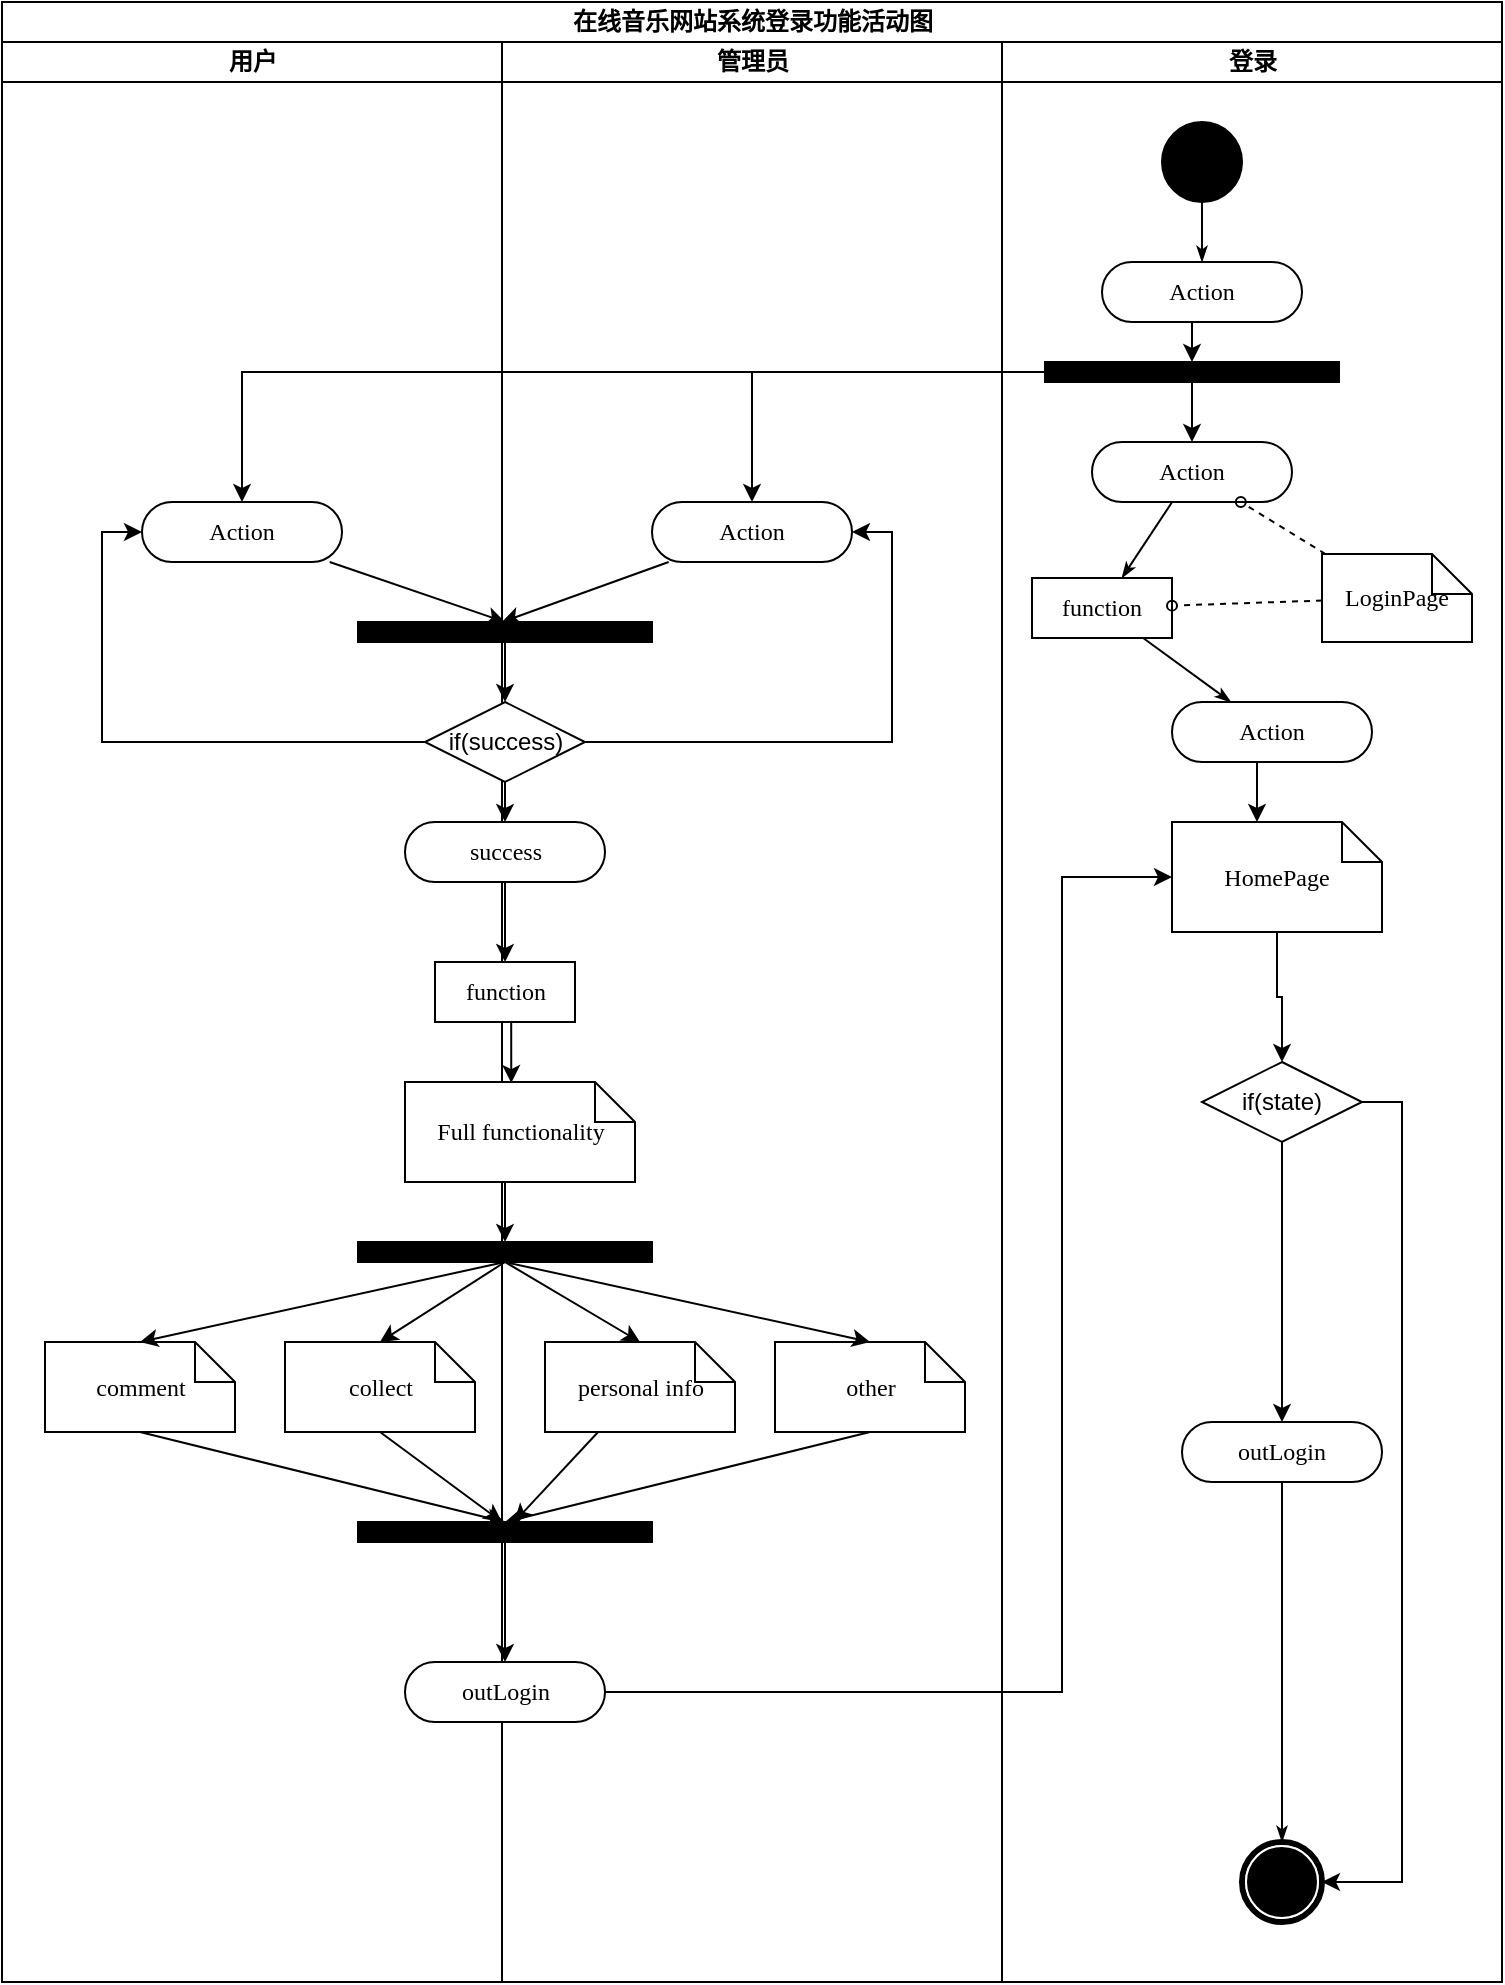 <mxfile version="21.1.5" type="github" pages="2">
  <diagram name="登录功能活动图" id="0783ab3e-0a74-02c8-0abd-f7b4e66b4bec">
    <mxGraphModel dx="1313" dy="726" grid="1" gridSize="10" guides="1" tooltips="1" connect="1" arrows="1" fold="1" page="1" pageScale="1" pageWidth="850" pageHeight="1100" background="none" math="0" shadow="0">
      <root>
        <mxCell id="0" />
        <mxCell id="1" parent="0" />
        <mxCell id="1c1d494c118603dd-1" value="在线音乐网站系统登录功能活动图" style="swimlane;html=1;childLayout=stackLayout;startSize=20;rounded=0;shadow=0;comic=0;labelBackgroundColor=none;strokeWidth=1;fontFamily=Verdana;fontSize=12;align=center;" parent="1" vertex="1">
          <mxGeometry x="40" y="20" width="750" height="990" as="geometry">
            <mxRectangle x="40" y="20" width="220" height="30" as="alternateBounds" />
          </mxGeometry>
        </mxCell>
        <mxCell id="1c1d494c118603dd-2" value="用户" style="swimlane;html=1;startSize=20;" parent="1c1d494c118603dd-1" vertex="1">
          <mxGeometry y="20" width="250" height="970" as="geometry" />
        </mxCell>
        <mxCell id="1c1d494c118603dd-6" value="Action" style="rounded=1;whiteSpace=wrap;html=1;shadow=0;comic=0;labelBackgroundColor=none;strokeWidth=1;fontFamily=Verdana;fontSize=12;align=center;arcSize=50;" parent="1c1d494c118603dd-2" vertex="1">
          <mxGeometry x="70" y="230" width="100" height="30" as="geometry" />
        </mxCell>
        <mxCell id="MSK4sh7vPUqRXLUH3ntp-32" value="comment" style="shape=note;whiteSpace=wrap;html=1;rounded=0;shadow=0;comic=0;labelBackgroundColor=none;strokeWidth=1;fontFamily=Verdana;fontSize=12;align=center;size=20;" vertex="1" parent="1c1d494c118603dd-2">
          <mxGeometry x="21.5" y="650" width="95" height="45" as="geometry" />
        </mxCell>
        <mxCell id="MSK4sh7vPUqRXLUH3ntp-45" style="rounded=0;orthogonalLoop=1;jettySize=auto;html=1;exitX=0.5;exitY=1;exitDx=0;exitDy=0;exitPerimeter=0;" edge="1" parent="1c1d494c118603dd-2" source="MSK4sh7vPUqRXLUH3ntp-33">
          <mxGeometry relative="1" as="geometry">
            <mxPoint x="250" y="740.0" as="targetPoint" />
          </mxGeometry>
        </mxCell>
        <mxCell id="MSK4sh7vPUqRXLUH3ntp-33" value="collect" style="shape=note;whiteSpace=wrap;html=1;rounded=0;shadow=0;comic=0;labelBackgroundColor=none;strokeWidth=1;fontFamily=Verdana;fontSize=12;align=center;size=20;" vertex="1" parent="1c1d494c118603dd-2">
          <mxGeometry x="141.5" y="650" width="95" height="45" as="geometry" />
        </mxCell>
        <mxCell id="1c1d494c118603dd-3" value="管理员" style="swimlane;html=1;startSize=20;" parent="1c1d494c118603dd-1" vertex="1">
          <mxGeometry x="250" y="20" width="250" height="970" as="geometry" />
        </mxCell>
        <mxCell id="MSK4sh7vPUqRXLUH3ntp-14" style="rounded=0;orthogonalLoop=1;jettySize=auto;html=1;" edge="1" parent="1c1d494c118603dd-3" source="MSK4sh7vPUqRXLUH3ntp-3">
          <mxGeometry relative="1" as="geometry">
            <mxPoint y="290" as="targetPoint" />
          </mxGeometry>
        </mxCell>
        <mxCell id="MSK4sh7vPUqRXLUH3ntp-3" value="Action" style="rounded=1;whiteSpace=wrap;html=1;shadow=0;comic=0;labelBackgroundColor=none;strokeWidth=1;fontFamily=Verdana;fontSize=12;align=center;arcSize=50;" vertex="1" parent="1c1d494c118603dd-3">
          <mxGeometry x="75" y="230" width="100" height="30" as="geometry" />
        </mxCell>
        <mxCell id="MSK4sh7vPUqRXLUH3ntp-9" style="edgeStyle=orthogonalEdgeStyle;rounded=0;orthogonalLoop=1;jettySize=auto;html=1;exitX=0.5;exitY=1;exitDx=0;exitDy=0;entryX=0.5;entryY=0;entryDx=0;entryDy=0;" edge="1" parent="1c1d494c118603dd-3" source="MSK4sh7vPUqRXLUH3ntp-6" target="MSK4sh7vPUqRXLUH3ntp-8">
          <mxGeometry relative="1" as="geometry" />
        </mxCell>
        <mxCell id="MSK4sh7vPUqRXLUH3ntp-17" style="edgeStyle=orthogonalEdgeStyle;rounded=0;orthogonalLoop=1;jettySize=auto;html=1;entryX=1;entryY=0.5;entryDx=0;entryDy=0;" edge="1" parent="1c1d494c118603dd-3" source="MSK4sh7vPUqRXLUH3ntp-6" target="MSK4sh7vPUqRXLUH3ntp-3">
          <mxGeometry relative="1" as="geometry" />
        </mxCell>
        <mxCell id="MSK4sh7vPUqRXLUH3ntp-6" value="if(success)" style="rhombus;whiteSpace=wrap;html=1;" vertex="1" parent="1c1d494c118603dd-3">
          <mxGeometry x="-38.5" y="330" width="80" height="40" as="geometry" />
        </mxCell>
        <mxCell id="MSK4sh7vPUqRXLUH3ntp-23" style="edgeStyle=orthogonalEdgeStyle;rounded=0;orthogonalLoop=1;jettySize=auto;html=1;exitX=0.5;exitY=1;exitDx=0;exitDy=0;entryX=0.5;entryY=0;entryDx=0;entryDy=0;" edge="1" parent="1c1d494c118603dd-3" source="MSK4sh7vPUqRXLUH3ntp-8" target="MSK4sh7vPUqRXLUH3ntp-22">
          <mxGeometry relative="1" as="geometry" />
        </mxCell>
        <mxCell id="MSK4sh7vPUqRXLUH3ntp-8" value="success" style="rounded=1;whiteSpace=wrap;html=1;shadow=0;comic=0;labelBackgroundColor=none;strokeWidth=1;fontFamily=Verdana;fontSize=12;align=center;arcSize=50;" vertex="1" parent="1c1d494c118603dd-3">
          <mxGeometry x="-48.5" y="390" width="100" height="30" as="geometry" />
        </mxCell>
        <mxCell id="MSK4sh7vPUqRXLUH3ntp-15" style="edgeStyle=orthogonalEdgeStyle;rounded=0;orthogonalLoop=1;jettySize=auto;html=1;entryX=0.5;entryY=0;entryDx=0;entryDy=0;" edge="1" parent="1c1d494c118603dd-3" source="MSK4sh7vPUqRXLUH3ntp-12" target="MSK4sh7vPUqRXLUH3ntp-6">
          <mxGeometry relative="1" as="geometry" />
        </mxCell>
        <mxCell id="MSK4sh7vPUqRXLUH3ntp-12" value="" style="whiteSpace=wrap;html=1;rounded=0;shadow=0;comic=0;labelBackgroundColor=none;strokeWidth=1;fillColor=#000000;fontFamily=Verdana;fontSize=12;align=center;rotation=0;" vertex="1" parent="1c1d494c118603dd-3">
          <mxGeometry x="-72" y="290" width="147" height="10" as="geometry" />
        </mxCell>
        <mxCell id="MSK4sh7vPUqRXLUH3ntp-25" style="edgeStyle=orthogonalEdgeStyle;rounded=0;orthogonalLoop=1;jettySize=auto;html=1;exitX=0.5;exitY=1;exitDx=0;exitDy=0;entryX=0.462;entryY=0.011;entryDx=0;entryDy=0;entryPerimeter=0;" edge="1" parent="1c1d494c118603dd-3" source="MSK4sh7vPUqRXLUH3ntp-22" target="1c1d494c118603dd-25">
          <mxGeometry relative="1" as="geometry" />
        </mxCell>
        <mxCell id="MSK4sh7vPUqRXLUH3ntp-22" value="function" style="rounded=0;whiteSpace=wrap;html=1;shadow=0;comic=0;labelBackgroundColor=none;strokeWidth=1;fontFamily=Verdana;fontSize=12;align=center;arcSize=50;" vertex="1" parent="1c1d494c118603dd-3">
          <mxGeometry x="-33.5" y="460" width="70" height="30" as="geometry" />
        </mxCell>
        <mxCell id="MSK4sh7vPUqRXLUH3ntp-35" style="edgeStyle=orthogonalEdgeStyle;rounded=0;orthogonalLoop=1;jettySize=auto;html=1;exitX=0.5;exitY=1;exitDx=0;exitDy=0;exitPerimeter=0;entryX=0.5;entryY=0;entryDx=0;entryDy=0;" edge="1" parent="1c1d494c118603dd-3" source="1c1d494c118603dd-25" target="MSK4sh7vPUqRXLUH3ntp-34">
          <mxGeometry relative="1" as="geometry" />
        </mxCell>
        <mxCell id="1c1d494c118603dd-25" value="Full functionality" style="shape=note;whiteSpace=wrap;html=1;rounded=0;shadow=0;comic=0;labelBackgroundColor=none;strokeWidth=1;fontFamily=Verdana;fontSize=12;align=center;size=20;" parent="1c1d494c118603dd-3" vertex="1">
          <mxGeometry x="-48.5" y="520" width="115" height="50" as="geometry" />
        </mxCell>
        <mxCell id="MSK4sh7vPUqRXLUH3ntp-46" value="" style="rounded=0;orthogonalLoop=1;jettySize=auto;html=1;" edge="1" parent="1c1d494c118603dd-3" source="MSK4sh7vPUqRXLUH3ntp-29" target="MSK4sh7vPUqRXLUH3ntp-43">
          <mxGeometry relative="1" as="geometry" />
        </mxCell>
        <mxCell id="MSK4sh7vPUqRXLUH3ntp-29" value="personal info" style="shape=note;whiteSpace=wrap;html=1;rounded=0;shadow=0;comic=0;labelBackgroundColor=none;strokeWidth=1;fontFamily=Verdana;fontSize=12;align=center;size=20;" vertex="1" parent="1c1d494c118603dd-3">
          <mxGeometry x="21.5" y="650" width="95" height="45" as="geometry" />
        </mxCell>
        <mxCell id="MSK4sh7vPUqRXLUH3ntp-47" style="rounded=0;orthogonalLoop=1;jettySize=auto;html=1;exitX=0.5;exitY=1;exitDx=0;exitDy=0;exitPerimeter=0;entryX=0.5;entryY=0;entryDx=0;entryDy=0;" edge="1" parent="1c1d494c118603dd-3" source="MSK4sh7vPUqRXLUH3ntp-31" target="MSK4sh7vPUqRXLUH3ntp-43">
          <mxGeometry relative="1" as="geometry" />
        </mxCell>
        <mxCell id="MSK4sh7vPUqRXLUH3ntp-31" value="other" style="shape=note;whiteSpace=wrap;html=1;rounded=0;shadow=0;comic=0;labelBackgroundColor=none;strokeWidth=1;fontFamily=Verdana;fontSize=12;align=center;size=20;" vertex="1" parent="1c1d494c118603dd-3">
          <mxGeometry x="136.5" y="650" width="95" height="45" as="geometry" />
        </mxCell>
        <mxCell id="MSK4sh7vPUqRXLUH3ntp-38" style="rounded=0;orthogonalLoop=1;jettySize=auto;html=1;exitX=0.5;exitY=1;exitDx=0;exitDy=0;entryX=0.5;entryY=0;entryDx=0;entryDy=0;entryPerimeter=0;" edge="1" parent="1c1d494c118603dd-3" source="MSK4sh7vPUqRXLUH3ntp-34" target="MSK4sh7vPUqRXLUH3ntp-29">
          <mxGeometry relative="1" as="geometry" />
        </mxCell>
        <mxCell id="MSK4sh7vPUqRXLUH3ntp-39" style="rounded=0;orthogonalLoop=1;jettySize=auto;html=1;exitX=0.5;exitY=1;exitDx=0;exitDy=0;entryX=0.5;entryY=0;entryDx=0;entryDy=0;entryPerimeter=0;" edge="1" parent="1c1d494c118603dd-3" source="MSK4sh7vPUqRXLUH3ntp-34" target="MSK4sh7vPUqRXLUH3ntp-31">
          <mxGeometry relative="1" as="geometry" />
        </mxCell>
        <mxCell id="MSK4sh7vPUqRXLUH3ntp-34" value="" style="whiteSpace=wrap;html=1;rounded=0;shadow=0;comic=0;labelBackgroundColor=none;strokeWidth=1;fillColor=#000000;fontFamily=Verdana;fontSize=12;align=center;rotation=0;" vertex="1" parent="1c1d494c118603dd-3">
          <mxGeometry x="-72" y="600" width="147" height="10" as="geometry" />
        </mxCell>
        <mxCell id="MSK4sh7vPUqRXLUH3ntp-42" value="outLogin" style="rounded=1;whiteSpace=wrap;html=1;shadow=0;comic=0;labelBackgroundColor=none;strokeWidth=1;fontFamily=Verdana;fontSize=12;align=center;arcSize=50;" vertex="1" parent="1c1d494c118603dd-3">
          <mxGeometry x="-48.5" y="810" width="100" height="30" as="geometry" />
        </mxCell>
        <mxCell id="MSK4sh7vPUqRXLUH3ntp-48" style="edgeStyle=orthogonalEdgeStyle;rounded=0;orthogonalLoop=1;jettySize=auto;html=1;exitX=0.5;exitY=1;exitDx=0;exitDy=0;entryX=0.5;entryY=0;entryDx=0;entryDy=0;" edge="1" parent="1c1d494c118603dd-3" source="MSK4sh7vPUqRXLUH3ntp-43" target="MSK4sh7vPUqRXLUH3ntp-42">
          <mxGeometry relative="1" as="geometry" />
        </mxCell>
        <mxCell id="MSK4sh7vPUqRXLUH3ntp-43" value="" style="whiteSpace=wrap;html=1;rounded=0;shadow=0;comic=0;labelBackgroundColor=none;strokeWidth=1;fillColor=#000000;fontFamily=Verdana;fontSize=12;align=center;rotation=0;" vertex="1" parent="1c1d494c118603dd-3">
          <mxGeometry x="-72" y="740" width="147" height="10" as="geometry" />
        </mxCell>
        <mxCell id="MSK4sh7vPUqRXLUH3ntp-4" style="edgeStyle=orthogonalEdgeStyle;rounded=0;orthogonalLoop=1;jettySize=auto;html=1;entryX=0.5;entryY=0;entryDx=0;entryDy=0;" edge="1" parent="1c1d494c118603dd-1" source="60571a20871a0731-3" target="1c1d494c118603dd-6">
          <mxGeometry relative="1" as="geometry" />
        </mxCell>
        <mxCell id="MSK4sh7vPUqRXLUH3ntp-5" style="edgeStyle=orthogonalEdgeStyle;rounded=0;orthogonalLoop=1;jettySize=auto;html=1;entryX=0.5;entryY=0;entryDx=0;entryDy=0;" edge="1" parent="1c1d494c118603dd-1" source="60571a20871a0731-3" target="MSK4sh7vPUqRXLUH3ntp-3">
          <mxGeometry relative="1" as="geometry" />
        </mxCell>
        <mxCell id="MSK4sh7vPUqRXLUH3ntp-13" style="rounded=0;orthogonalLoop=1;jettySize=auto;html=1;entryX=0.5;entryY=0;entryDx=0;entryDy=0;" edge="1" parent="1c1d494c118603dd-1" source="1c1d494c118603dd-6" target="MSK4sh7vPUqRXLUH3ntp-12">
          <mxGeometry relative="1" as="geometry" />
        </mxCell>
        <mxCell id="MSK4sh7vPUqRXLUH3ntp-16" style="edgeStyle=orthogonalEdgeStyle;rounded=0;orthogonalLoop=1;jettySize=auto;html=1;entryX=0;entryY=0.5;entryDx=0;entryDy=0;" edge="1" parent="1c1d494c118603dd-1" source="MSK4sh7vPUqRXLUH3ntp-6" target="1c1d494c118603dd-6">
          <mxGeometry relative="1" as="geometry" />
        </mxCell>
        <mxCell id="MSK4sh7vPUqRXLUH3ntp-36" style="rounded=0;orthogonalLoop=1;jettySize=auto;html=1;exitX=0.5;exitY=1;exitDx=0;exitDy=0;entryX=0.5;entryY=0;entryDx=0;entryDy=0;entryPerimeter=0;" edge="1" parent="1c1d494c118603dd-1" source="MSK4sh7vPUqRXLUH3ntp-34" target="MSK4sh7vPUqRXLUH3ntp-32">
          <mxGeometry relative="1" as="geometry" />
        </mxCell>
        <mxCell id="MSK4sh7vPUqRXLUH3ntp-37" style="rounded=0;orthogonalLoop=1;jettySize=auto;html=1;exitX=0.5;exitY=1;exitDx=0;exitDy=0;entryX=0.5;entryY=0;entryDx=0;entryDy=0;entryPerimeter=0;" edge="1" parent="1c1d494c118603dd-1" source="MSK4sh7vPUqRXLUH3ntp-34" target="MSK4sh7vPUqRXLUH3ntp-33">
          <mxGeometry relative="1" as="geometry" />
        </mxCell>
        <mxCell id="1c1d494c118603dd-4" value="登录" style="swimlane;html=1;startSize=20;" parent="1c1d494c118603dd-1" vertex="1">
          <mxGeometry x="500" y="20" width="250" height="970" as="geometry" />
        </mxCell>
        <mxCell id="1c1d494c118603dd-27" style="edgeStyle=orthogonalEdgeStyle;rounded=0;html=1;labelBackgroundColor=none;startArrow=none;startFill=0;startSize=5;endArrow=classicThin;endFill=1;endSize=5;jettySize=auto;orthogonalLoop=1;strokeWidth=1;fontFamily=Verdana;fontSize=12" parent="1c1d494c118603dd-4" source="60571a20871a0731-4" target="60571a20871a0731-8" edge="1">
          <mxGeometry relative="1" as="geometry" />
        </mxCell>
        <mxCell id="60571a20871a0731-4" value="" style="ellipse;whiteSpace=wrap;html=1;rounded=0;shadow=0;comic=0;labelBackgroundColor=none;strokeWidth=1;fillColor=#000000;fontFamily=Verdana;fontSize=12;align=center;" parent="1c1d494c118603dd-4" vertex="1">
          <mxGeometry x="80" y="40" width="40" height="40" as="geometry" />
        </mxCell>
        <mxCell id="MSK4sh7vPUqRXLUH3ntp-1" style="edgeStyle=orthogonalEdgeStyle;rounded=0;orthogonalLoop=1;jettySize=auto;html=1;exitX=0.5;exitY=1;exitDx=0;exitDy=0;entryX=0.5;entryY=0;entryDx=0;entryDy=0;" edge="1" parent="1c1d494c118603dd-4" source="60571a20871a0731-8" target="60571a20871a0731-3">
          <mxGeometry relative="1" as="geometry" />
        </mxCell>
        <mxCell id="60571a20871a0731-8" value="Action" style="rounded=1;whiteSpace=wrap;html=1;shadow=0;comic=0;labelBackgroundColor=none;strokeWidth=1;fontFamily=Verdana;fontSize=12;align=center;arcSize=50;" parent="1c1d494c118603dd-4" vertex="1">
          <mxGeometry x="50" y="110" width="100" height="30" as="geometry" />
        </mxCell>
        <mxCell id="1c1d494c118603dd-33" style="rounded=0;html=1;labelBackgroundColor=none;startArrow=none;startFill=0;startSize=5;endArrow=classicThin;endFill=1;endSize=5;jettySize=auto;orthogonalLoop=1;strokeWidth=1;fontFamily=Verdana;fontSize=12" parent="1c1d494c118603dd-4" source="1c1d494c118603dd-5" target="1c1d494c118603dd-9" edge="1">
          <mxGeometry relative="1" as="geometry" />
        </mxCell>
        <mxCell id="1c1d494c118603dd-5" value="Action" style="rounded=1;whiteSpace=wrap;html=1;shadow=0;comic=0;labelBackgroundColor=none;strokeWidth=1;fontFamily=Verdana;fontSize=12;align=center;arcSize=50;" parent="1c1d494c118603dd-4" vertex="1">
          <mxGeometry x="45" y="200" width="100" height="30" as="geometry" />
        </mxCell>
        <mxCell id="MSK4sh7vPUqRXLUH3ntp-20" style="edgeStyle=orthogonalEdgeStyle;rounded=0;orthogonalLoop=1;jettySize=auto;html=1;exitX=0.5;exitY=1;exitDx=0;exitDy=0;entryX=0;entryY=0;entryDx=42.5;entryDy=0;entryPerimeter=0;" edge="1" parent="1c1d494c118603dd-4" source="1c1d494c118603dd-8" target="1c1d494c118603dd-22">
          <mxGeometry relative="1" as="geometry" />
        </mxCell>
        <mxCell id="1c1d494c118603dd-8" value="Action" style="rounded=1;whiteSpace=wrap;html=1;shadow=0;comic=0;labelBackgroundColor=none;strokeWidth=1;fontFamily=Verdana;fontSize=12;align=center;arcSize=50;" parent="1c1d494c118603dd-4" vertex="1">
          <mxGeometry x="85" y="330" width="100" height="30" as="geometry" />
        </mxCell>
        <mxCell id="1c1d494c118603dd-37" style="edgeStyle=none;rounded=0;html=1;labelBackgroundColor=none;startArrow=none;startFill=0;startSize=5;endArrow=classicThin;endFill=1;endSize=5;jettySize=auto;orthogonalLoop=1;strokeWidth=1;fontFamily=Verdana;fontSize=12" parent="1c1d494c118603dd-4" source="1c1d494c118603dd-9" target="1c1d494c118603dd-8" edge="1">
          <mxGeometry relative="1" as="geometry" />
        </mxCell>
        <mxCell id="1c1d494c118603dd-9" value="function" style="rounded=0;whiteSpace=wrap;html=1;shadow=0;comic=0;labelBackgroundColor=none;strokeWidth=1;fontFamily=Verdana;fontSize=12;align=center;arcSize=50;" parent="1c1d494c118603dd-4" vertex="1">
          <mxGeometry x="15" y="268" width="70" height="30" as="geometry" />
        </mxCell>
        <mxCell id="1c1d494c118603dd-44" style="edgeStyle=none;rounded=0;html=1;labelBackgroundColor=none;startArrow=none;startFill=0;startSize=5;endArrow=classicThin;endFill=1;endSize=5;jettySize=auto;orthogonalLoop=1;strokeWidth=1;fontFamily=Verdana;fontSize=12;exitX=0.5;exitY=1;exitDx=0;exitDy=0;entryX=0.5;entryY=0;entryDx=0;entryDy=0;" parent="1c1d494c118603dd-4" source="MSK4sh7vPUqRXLUH3ntp-40" target="60571a20871a0731-5" edge="1">
          <mxGeometry relative="1" as="geometry">
            <mxPoint x="120" y="700.0" as="sourcePoint" />
            <mxPoint x="139.877" y="800.0" as="targetPoint" />
          </mxGeometry>
        </mxCell>
        <mxCell id="60571a20871a0731-5" value="" style="shape=mxgraph.bpmn.shape;html=1;verticalLabelPosition=bottom;labelBackgroundColor=#ffffff;verticalAlign=top;perimeter=ellipsePerimeter;outline=end;symbol=terminate;rounded=0;shadow=0;comic=0;strokeWidth=1;fontFamily=Verdana;fontSize=12;align=center;" parent="1c1d494c118603dd-4" vertex="1">
          <mxGeometry x="120" y="900" width="40" height="40" as="geometry" />
        </mxCell>
        <mxCell id="1c1d494c118603dd-48" style="edgeStyle=none;rounded=0;html=1;dashed=1;labelBackgroundColor=none;startArrow=none;startFill=0;startSize=5;endArrow=oval;endFill=0;endSize=5;jettySize=auto;orthogonalLoop=1;strokeWidth=1;fontFamily=Verdana;fontSize=12" parent="1c1d494c118603dd-4" source="1c1d494c118603dd-20" target="1c1d494c118603dd-5" edge="1">
          <mxGeometry relative="1" as="geometry" />
        </mxCell>
        <mxCell id="1c1d494c118603dd-49" style="edgeStyle=none;rounded=0;html=1;dashed=1;labelBackgroundColor=none;startArrow=none;startFill=0;startSize=5;endArrow=oval;endFill=0;endSize=5;jettySize=auto;orthogonalLoop=1;strokeWidth=1;fontFamily=Verdana;fontSize=12" parent="1c1d494c118603dd-4" source="1c1d494c118603dd-20" target="1c1d494c118603dd-9" edge="1">
          <mxGeometry relative="1" as="geometry" />
        </mxCell>
        <mxCell id="1c1d494c118603dd-20" value="LoginPage" style="shape=note;whiteSpace=wrap;html=1;rounded=0;shadow=0;comic=0;labelBackgroundColor=none;strokeWidth=1;fontFamily=Verdana;fontSize=12;align=center;size=20;" parent="1c1d494c118603dd-4" vertex="1">
          <mxGeometry x="160" y="256" width="75" height="44" as="geometry" />
        </mxCell>
        <mxCell id="MSK4sh7vPUqRXLUH3ntp-60" style="edgeStyle=orthogonalEdgeStyle;rounded=0;orthogonalLoop=1;jettySize=auto;html=1;exitX=0.5;exitY=1;exitDx=0;exitDy=0;exitPerimeter=0;entryX=0.5;entryY=0;entryDx=0;entryDy=0;" edge="1" parent="1c1d494c118603dd-4" source="1c1d494c118603dd-22" target="MSK4sh7vPUqRXLUH3ntp-52">
          <mxGeometry relative="1" as="geometry" />
        </mxCell>
        <mxCell id="1c1d494c118603dd-22" value="HomePage" style="shape=note;whiteSpace=wrap;html=1;rounded=0;shadow=0;comic=0;labelBackgroundColor=none;strokeWidth=1;fontFamily=Verdana;fontSize=12;align=center;size=20;" parent="1c1d494c118603dd-4" vertex="1">
          <mxGeometry x="85" y="390" width="105" height="55" as="geometry" />
        </mxCell>
        <mxCell id="MSK4sh7vPUqRXLUH3ntp-56" style="edgeStyle=orthogonalEdgeStyle;rounded=0;orthogonalLoop=1;jettySize=auto;html=1;exitX=0.5;exitY=1;exitDx=0;exitDy=0;entryX=0.5;entryY=0;entryDx=0;entryDy=0;" edge="1" parent="1c1d494c118603dd-4" source="60571a20871a0731-3" target="1c1d494c118603dd-5">
          <mxGeometry relative="1" as="geometry" />
        </mxCell>
        <mxCell id="60571a20871a0731-3" value="" style="whiteSpace=wrap;html=1;rounded=0;shadow=0;comic=0;labelBackgroundColor=none;strokeWidth=1;fillColor=#000000;fontFamily=Verdana;fontSize=12;align=center;rotation=0;" parent="1c1d494c118603dd-4" vertex="1">
          <mxGeometry x="21.5" y="160" width="147" height="10" as="geometry" />
        </mxCell>
        <mxCell id="MSK4sh7vPUqRXLUH3ntp-40" value="outLogin" style="rounded=1;whiteSpace=wrap;html=1;shadow=0;comic=0;labelBackgroundColor=none;strokeWidth=1;fontFamily=Verdana;fontSize=12;align=center;arcSize=50;" vertex="1" parent="1c1d494c118603dd-4">
          <mxGeometry x="90" y="690" width="100" height="30" as="geometry" />
        </mxCell>
        <mxCell id="MSK4sh7vPUqRXLUH3ntp-57" style="edgeStyle=orthogonalEdgeStyle;rounded=0;orthogonalLoop=1;jettySize=auto;html=1;exitX=0.5;exitY=1;exitDx=0;exitDy=0;entryX=0.5;entryY=0;entryDx=0;entryDy=0;" edge="1" parent="1c1d494c118603dd-4" source="MSK4sh7vPUqRXLUH3ntp-52" target="MSK4sh7vPUqRXLUH3ntp-40">
          <mxGeometry relative="1" as="geometry" />
        </mxCell>
        <mxCell id="MSK4sh7vPUqRXLUH3ntp-59" style="edgeStyle=orthogonalEdgeStyle;rounded=0;orthogonalLoop=1;jettySize=auto;html=1;exitX=1;exitY=0.5;exitDx=0;exitDy=0;entryX=1;entryY=0.5;entryDx=0;entryDy=0;" edge="1" parent="1c1d494c118603dd-4" source="MSK4sh7vPUqRXLUH3ntp-52" target="60571a20871a0731-5">
          <mxGeometry relative="1" as="geometry" />
        </mxCell>
        <mxCell id="MSK4sh7vPUqRXLUH3ntp-52" value="if(state)" style="rhombus;whiteSpace=wrap;html=1;" vertex="1" parent="1c1d494c118603dd-4">
          <mxGeometry x="100" y="510" width="80" height="40" as="geometry" />
        </mxCell>
        <mxCell id="MSK4sh7vPUqRXLUH3ntp-44" style="rounded=0;orthogonalLoop=1;jettySize=auto;html=1;exitX=0.5;exitY=1;exitDx=0;exitDy=0;exitPerimeter=0;entryX=0.5;entryY=0;entryDx=0;entryDy=0;" edge="1" parent="1c1d494c118603dd-1" source="MSK4sh7vPUqRXLUH3ntp-32" target="MSK4sh7vPUqRXLUH3ntp-43">
          <mxGeometry relative="1" as="geometry" />
        </mxCell>
        <mxCell id="MSK4sh7vPUqRXLUH3ntp-49" style="edgeStyle=orthogonalEdgeStyle;rounded=0;orthogonalLoop=1;jettySize=auto;html=1;entryX=0;entryY=0.5;entryDx=0;entryDy=0;entryPerimeter=0;" edge="1" parent="1c1d494c118603dd-1" source="MSK4sh7vPUqRXLUH3ntp-42" target="1c1d494c118603dd-22">
          <mxGeometry relative="1" as="geometry">
            <mxPoint x="540" y="680.0" as="targetPoint" />
            <Array as="points">
              <mxPoint x="530" y="845" />
              <mxPoint x="530" y="438" />
            </Array>
          </mxGeometry>
        </mxCell>
      </root>
    </mxGraphModel>
  </diagram>
  <diagram id="2QgRLyJH4soQFVqg6gal" name="注册功能活动图">
    <mxGraphModel dx="1235" dy="684" grid="1" gridSize="10" guides="1" tooltips="1" connect="1" arrows="1" fold="1" page="1" pageScale="1" pageWidth="827" pageHeight="1169" math="0" shadow="0">
      <root>
        <mxCell id="0" />
        <mxCell id="1" parent="0" />
        <mxCell id="_1pK4f5f_YoNMYC3HIYG-1" value="在线音乐网站系统注册功能活动图" style="swimlane;html=1;childLayout=stackLayout;startSize=20;rounded=0;shadow=0;comic=0;labelBackgroundColor=none;strokeWidth=1;fontFamily=Verdana;fontSize=12;align=center;" vertex="1" parent="1">
          <mxGeometry x="40" y="20" width="750" height="990" as="geometry">
            <mxRectangle x="40" y="20" width="220" height="30" as="alternateBounds" />
          </mxGeometry>
        </mxCell>
        <mxCell id="_1pK4f5f_YoNMYC3HIYG-2" value="用户" style="swimlane;html=1;startSize=20;" vertex="1" parent="_1pK4f5f_YoNMYC3HIYG-1">
          <mxGeometry y="20" width="250" height="970" as="geometry" />
        </mxCell>
        <mxCell id="_1pK4f5f_YoNMYC3HIYG-4" value="comment" style="shape=note;whiteSpace=wrap;html=1;rounded=0;shadow=0;comic=0;labelBackgroundColor=none;strokeWidth=1;fontFamily=Verdana;fontSize=12;align=center;size=20;" vertex="1" parent="_1pK4f5f_YoNMYC3HIYG-2">
          <mxGeometry x="21.5" y="650" width="95" height="45" as="geometry" />
        </mxCell>
        <mxCell id="_1pK4f5f_YoNMYC3HIYG-5" style="rounded=0;orthogonalLoop=1;jettySize=auto;html=1;exitX=0.5;exitY=1;exitDx=0;exitDy=0;exitPerimeter=0;" edge="1" parent="_1pK4f5f_YoNMYC3HIYG-2" source="_1pK4f5f_YoNMYC3HIYG-6">
          <mxGeometry relative="1" as="geometry">
            <mxPoint x="250" y="740.0" as="targetPoint" />
          </mxGeometry>
        </mxCell>
        <mxCell id="_1pK4f5f_YoNMYC3HIYG-6" value="collect" style="shape=note;whiteSpace=wrap;html=1;rounded=0;shadow=0;comic=0;labelBackgroundColor=none;strokeWidth=1;fontFamily=Verdana;fontSize=12;align=center;size=20;" vertex="1" parent="_1pK4f5f_YoNMYC3HIYG-2">
          <mxGeometry x="141.5" y="650" width="95" height="45" as="geometry" />
        </mxCell>
        <mxCell id="ujUXegRyB3jiUdXfSm5i-12" value="Action" style="rounded=1;whiteSpace=wrap;html=1;shadow=0;comic=0;labelBackgroundColor=none;strokeWidth=1;fontFamily=Verdana;fontSize=12;align=center;arcSize=50;" vertex="1" parent="_1pK4f5f_YoNMYC3HIYG-2">
          <mxGeometry x="60" y="330" width="100" height="30" as="geometry" />
        </mxCell>
        <mxCell id="_1pK4f5f_YoNMYC3HIYG-35" style="rounded=0;orthogonalLoop=1;jettySize=auto;html=1;exitX=0.5;exitY=1;exitDx=0;exitDy=0;entryX=0.5;entryY=0;entryDx=0;entryDy=0;entryPerimeter=0;" edge="1" parent="_1pK4f5f_YoNMYC3HIYG-1" source="_1pK4f5f_YoNMYC3HIYG-27" target="_1pK4f5f_YoNMYC3HIYG-4">
          <mxGeometry relative="1" as="geometry" />
        </mxCell>
        <mxCell id="_1pK4f5f_YoNMYC3HIYG-36" style="rounded=0;orthogonalLoop=1;jettySize=auto;html=1;exitX=0.5;exitY=1;exitDx=0;exitDy=0;entryX=0.5;entryY=0;entryDx=0;entryDy=0;entryPerimeter=0;" edge="1" parent="_1pK4f5f_YoNMYC3HIYG-1" source="_1pK4f5f_YoNMYC3HIYG-27" target="_1pK4f5f_YoNMYC3HIYG-6">
          <mxGeometry relative="1" as="geometry" />
        </mxCell>
        <mxCell id="_1pK4f5f_YoNMYC3HIYG-7" value="管理员" style="swimlane;html=1;startSize=20;" vertex="1" parent="_1pK4f5f_YoNMYC3HIYG-1">
          <mxGeometry x="250" y="20" width="250" height="970" as="geometry" />
        </mxCell>
        <mxCell id="ujUXegRyB3jiUdXfSm5i-10" style="edgeStyle=orthogonalEdgeStyle;rounded=0;orthogonalLoop=1;jettySize=auto;html=1;exitX=0.5;exitY=1;exitDx=0;exitDy=0;entryX=0.5;entryY=0;entryDx=0;entryDy=0;entryPerimeter=0;" edge="1" parent="_1pK4f5f_YoNMYC3HIYG-7" source="_1pK4f5f_YoNMYC3HIYG-12" target="ujUXegRyB3jiUdXfSm5i-6">
          <mxGeometry relative="1" as="geometry" />
        </mxCell>
        <mxCell id="ujUXegRyB3jiUdXfSm5i-18" style="edgeStyle=orthogonalEdgeStyle;rounded=0;orthogonalLoop=1;jettySize=auto;html=1;entryX=1;entryY=0.5;entryDx=0;entryDy=0;" edge="1" parent="_1pK4f5f_YoNMYC3HIYG-7" source="_1pK4f5f_YoNMYC3HIYG-12" target="ujUXegRyB3jiUdXfSm5i-13">
          <mxGeometry relative="1" as="geometry" />
        </mxCell>
        <mxCell id="_1pK4f5f_YoNMYC3HIYG-12" value="if(success)" style="rhombus;whiteSpace=wrap;html=1;" vertex="1" parent="_1pK4f5f_YoNMYC3HIYG-7">
          <mxGeometry x="-26.5" y="447.5" width="80" height="40" as="geometry" />
        </mxCell>
        <mxCell id="ujUXegRyB3jiUdXfSm5i-9" style="edgeStyle=orthogonalEdgeStyle;rounded=0;orthogonalLoop=1;jettySize=auto;html=1;exitX=0.5;exitY=1;exitDx=0;exitDy=0;entryX=0.5;entryY=0;entryDx=0;entryDy=0;" edge="1" parent="_1pK4f5f_YoNMYC3HIYG-7" source="_1pK4f5f_YoNMYC3HIYG-16" target="_1pK4f5f_YoNMYC3HIYG-12">
          <mxGeometry relative="1" as="geometry" />
        </mxCell>
        <mxCell id="_1pK4f5f_YoNMYC3HIYG-16" value="" style="whiteSpace=wrap;html=1;rounded=0;shadow=0;comic=0;labelBackgroundColor=none;strokeWidth=1;fillColor=#000000;fontFamily=Verdana;fontSize=12;align=center;rotation=0;" vertex="1" parent="_1pK4f5f_YoNMYC3HIYG-7">
          <mxGeometry x="-60" y="407.5" width="147" height="10" as="geometry" />
        </mxCell>
        <mxCell id="_1pK4f5f_YoNMYC3HIYG-21" value="" style="rounded=0;orthogonalLoop=1;jettySize=auto;html=1;" edge="1" parent="_1pK4f5f_YoNMYC3HIYG-7" source="_1pK4f5f_YoNMYC3HIYG-22" target="_1pK4f5f_YoNMYC3HIYG-30">
          <mxGeometry relative="1" as="geometry" />
        </mxCell>
        <mxCell id="_1pK4f5f_YoNMYC3HIYG-22" value="personal info" style="shape=note;whiteSpace=wrap;html=1;rounded=0;shadow=0;comic=0;labelBackgroundColor=none;strokeWidth=1;fontFamily=Verdana;fontSize=12;align=center;size=20;" vertex="1" parent="_1pK4f5f_YoNMYC3HIYG-7">
          <mxGeometry x="21.5" y="650" width="95" height="45" as="geometry" />
        </mxCell>
        <mxCell id="_1pK4f5f_YoNMYC3HIYG-23" style="rounded=0;orthogonalLoop=1;jettySize=auto;html=1;exitX=0.5;exitY=1;exitDx=0;exitDy=0;exitPerimeter=0;entryX=0.5;entryY=0;entryDx=0;entryDy=0;" edge="1" parent="_1pK4f5f_YoNMYC3HIYG-7" source="_1pK4f5f_YoNMYC3HIYG-24" target="_1pK4f5f_YoNMYC3HIYG-30">
          <mxGeometry relative="1" as="geometry" />
        </mxCell>
        <mxCell id="_1pK4f5f_YoNMYC3HIYG-24" value="other" style="shape=note;whiteSpace=wrap;html=1;rounded=0;shadow=0;comic=0;labelBackgroundColor=none;strokeWidth=1;fontFamily=Verdana;fontSize=12;align=center;size=20;" vertex="1" parent="_1pK4f5f_YoNMYC3HIYG-7">
          <mxGeometry x="136.5" y="650" width="95" height="45" as="geometry" />
        </mxCell>
        <mxCell id="_1pK4f5f_YoNMYC3HIYG-25" style="rounded=0;orthogonalLoop=1;jettySize=auto;html=1;exitX=0.5;exitY=1;exitDx=0;exitDy=0;entryX=0.5;entryY=0;entryDx=0;entryDy=0;entryPerimeter=0;" edge="1" parent="_1pK4f5f_YoNMYC3HIYG-7" source="_1pK4f5f_YoNMYC3HIYG-27" target="_1pK4f5f_YoNMYC3HIYG-22">
          <mxGeometry relative="1" as="geometry" />
        </mxCell>
        <mxCell id="_1pK4f5f_YoNMYC3HIYG-26" style="rounded=0;orthogonalLoop=1;jettySize=auto;html=1;exitX=0.5;exitY=1;exitDx=0;exitDy=0;entryX=0.5;entryY=0;entryDx=0;entryDy=0;entryPerimeter=0;" edge="1" parent="_1pK4f5f_YoNMYC3HIYG-7" source="_1pK4f5f_YoNMYC3HIYG-27" target="_1pK4f5f_YoNMYC3HIYG-24">
          <mxGeometry relative="1" as="geometry" />
        </mxCell>
        <mxCell id="_1pK4f5f_YoNMYC3HIYG-27" value="" style="whiteSpace=wrap;html=1;rounded=0;shadow=0;comic=0;labelBackgroundColor=none;strokeWidth=1;fillColor=#000000;fontFamily=Verdana;fontSize=12;align=center;rotation=0;" vertex="1" parent="_1pK4f5f_YoNMYC3HIYG-7">
          <mxGeometry x="-72" y="600" width="147" height="10" as="geometry" />
        </mxCell>
        <mxCell id="_1pK4f5f_YoNMYC3HIYG-28" value="outLogin" style="rounded=1;whiteSpace=wrap;html=1;shadow=0;comic=0;labelBackgroundColor=none;strokeWidth=1;fontFamily=Verdana;fontSize=12;align=center;arcSize=50;" vertex="1" parent="_1pK4f5f_YoNMYC3HIYG-7">
          <mxGeometry x="-48.5" y="810" width="100" height="30" as="geometry" />
        </mxCell>
        <mxCell id="_1pK4f5f_YoNMYC3HIYG-29" style="edgeStyle=orthogonalEdgeStyle;rounded=0;orthogonalLoop=1;jettySize=auto;html=1;exitX=0.5;exitY=1;exitDx=0;exitDy=0;entryX=0.5;entryY=0;entryDx=0;entryDy=0;" edge="1" parent="_1pK4f5f_YoNMYC3HIYG-7" source="_1pK4f5f_YoNMYC3HIYG-30" target="_1pK4f5f_YoNMYC3HIYG-28">
          <mxGeometry relative="1" as="geometry" />
        </mxCell>
        <mxCell id="_1pK4f5f_YoNMYC3HIYG-30" value="" style="whiteSpace=wrap;html=1;rounded=0;shadow=0;comic=0;labelBackgroundColor=none;strokeWidth=1;fillColor=#000000;fontFamily=Verdana;fontSize=12;align=center;rotation=0;" vertex="1" parent="_1pK4f5f_YoNMYC3HIYG-7">
          <mxGeometry x="-72" y="740" width="147" height="10" as="geometry" />
        </mxCell>
        <mxCell id="ujUXegRyB3jiUdXfSm5i-20" style="edgeStyle=orthogonalEdgeStyle;rounded=0;orthogonalLoop=1;jettySize=auto;html=1;exitX=0.5;exitY=1;exitDx=0;exitDy=0;exitPerimeter=0;entryX=0.603;entryY=-0.016;entryDx=0;entryDy=0;entryPerimeter=0;" edge="1" parent="_1pK4f5f_YoNMYC3HIYG-7" source="ujUXegRyB3jiUdXfSm5i-6" target="_1pK4f5f_YoNMYC3HIYG-27">
          <mxGeometry relative="1" as="geometry" />
        </mxCell>
        <mxCell id="ujUXegRyB3jiUdXfSm5i-6" value="LoginPage" style="shape=note;whiteSpace=wrap;html=1;rounded=0;shadow=0;comic=0;labelBackgroundColor=none;strokeWidth=1;fontFamily=Verdana;fontSize=12;align=center;size=20;" vertex="1" parent="_1pK4f5f_YoNMYC3HIYG-7">
          <mxGeometry x="-39" y="507.5" width="105" height="55" as="geometry" />
        </mxCell>
        <mxCell id="ujUXegRyB3jiUdXfSm5i-14" style="rounded=0;orthogonalLoop=1;jettySize=auto;html=1;exitX=0.5;exitY=1;exitDx=0;exitDy=0;entryX=0.5;entryY=0;entryDx=0;entryDy=0;" edge="1" parent="_1pK4f5f_YoNMYC3HIYG-7" source="ujUXegRyB3jiUdXfSm5i-13" target="_1pK4f5f_YoNMYC3HIYG-16">
          <mxGeometry relative="1" as="geometry" />
        </mxCell>
        <mxCell id="ujUXegRyB3jiUdXfSm5i-13" value="Action" style="rounded=1;whiteSpace=wrap;html=1;shadow=0;comic=0;labelBackgroundColor=none;strokeWidth=1;fontFamily=Verdana;fontSize=12;align=center;arcSize=50;" vertex="1" parent="_1pK4f5f_YoNMYC3HIYG-7">
          <mxGeometry x="75" y="330" width="100" height="30" as="geometry" />
        </mxCell>
        <mxCell id="_1pK4f5f_YoNMYC3HIYG-37" value="注册" style="swimlane;html=1;startSize=20;" vertex="1" parent="_1pK4f5f_YoNMYC3HIYG-1">
          <mxGeometry x="500" y="20" width="250" height="970" as="geometry" />
        </mxCell>
        <mxCell id="_1pK4f5f_YoNMYC3HIYG-38" style="edgeStyle=orthogonalEdgeStyle;rounded=0;html=1;labelBackgroundColor=none;startArrow=none;startFill=0;startSize=5;endArrow=classicThin;endFill=1;endSize=5;jettySize=auto;orthogonalLoop=1;strokeWidth=1;fontFamily=Verdana;fontSize=12" edge="1" parent="_1pK4f5f_YoNMYC3HIYG-37" source="_1pK4f5f_YoNMYC3HIYG-39" target="_1pK4f5f_YoNMYC3HIYG-41">
          <mxGeometry relative="1" as="geometry" />
        </mxCell>
        <mxCell id="_1pK4f5f_YoNMYC3HIYG-39" value="" style="ellipse;whiteSpace=wrap;html=1;rounded=0;shadow=0;comic=0;labelBackgroundColor=none;strokeWidth=1;fillColor=#000000;fontFamily=Verdana;fontSize=12;align=center;" vertex="1" parent="_1pK4f5f_YoNMYC3HIYG-37">
          <mxGeometry x="80" y="40" width="40" height="40" as="geometry" />
        </mxCell>
        <mxCell id="ujUXegRyB3jiUdXfSm5i-11" style="edgeStyle=orthogonalEdgeStyle;rounded=0;orthogonalLoop=1;jettySize=auto;html=1;exitX=0.5;exitY=1;exitDx=0;exitDy=0;entryX=0.5;entryY=0;entryDx=0;entryDy=0;" edge="1" parent="_1pK4f5f_YoNMYC3HIYG-37" source="_1pK4f5f_YoNMYC3HIYG-41" target="_1pK4f5f_YoNMYC3HIYG-43">
          <mxGeometry relative="1" as="geometry" />
        </mxCell>
        <mxCell id="_1pK4f5f_YoNMYC3HIYG-41" value="Action" style="rounded=1;whiteSpace=wrap;html=1;shadow=0;comic=0;labelBackgroundColor=none;strokeWidth=1;fontFamily=Verdana;fontSize=12;align=center;arcSize=50;" vertex="1" parent="_1pK4f5f_YoNMYC3HIYG-37">
          <mxGeometry x="50" y="110" width="100" height="30" as="geometry" />
        </mxCell>
        <mxCell id="_1pK4f5f_YoNMYC3HIYG-42" style="rounded=0;html=1;labelBackgroundColor=none;startArrow=none;startFill=0;startSize=5;endArrow=classicThin;endFill=1;endSize=5;jettySize=auto;orthogonalLoop=1;strokeWidth=1;fontFamily=Verdana;fontSize=12" edge="1" parent="_1pK4f5f_YoNMYC3HIYG-37" source="_1pK4f5f_YoNMYC3HIYG-43" target="_1pK4f5f_YoNMYC3HIYG-47">
          <mxGeometry relative="1" as="geometry" />
        </mxCell>
        <mxCell id="_1pK4f5f_YoNMYC3HIYG-43" value="Action" style="rounded=1;whiteSpace=wrap;html=1;shadow=0;comic=0;labelBackgroundColor=none;strokeWidth=1;fontFamily=Verdana;fontSize=12;align=center;arcSize=50;" vertex="1" parent="_1pK4f5f_YoNMYC3HIYG-37">
          <mxGeometry x="50" y="200" width="100" height="30" as="geometry" />
        </mxCell>
        <mxCell id="mxtYsEm7Ca5Dhe5xN9og-3" style="edgeStyle=orthogonalEdgeStyle;rounded=0;orthogonalLoop=1;jettySize=auto;html=1;entryX=0.5;entryY=0;entryDx=0;entryDy=0;entryPerimeter=0;" edge="1" parent="_1pK4f5f_YoNMYC3HIYG-37" source="_1pK4f5f_YoNMYC3HIYG-47" target="b72d9rJpVFZXBGrxeJwo-1">
          <mxGeometry relative="1" as="geometry">
            <Array as="points">
              <mxPoint x="60" y="350" />
              <mxPoint x="140" y="350" />
            </Array>
          </mxGeometry>
        </mxCell>
        <mxCell id="_1pK4f5f_YoNMYC3HIYG-47" value="function" style="rounded=0;whiteSpace=wrap;html=1;shadow=0;comic=0;labelBackgroundColor=none;strokeWidth=1;fontFamily=Verdana;fontSize=12;align=center;arcSize=50;" vertex="1" parent="_1pK4f5f_YoNMYC3HIYG-37">
          <mxGeometry x="15" y="268" width="70" height="30" as="geometry" />
        </mxCell>
        <mxCell id="_1pK4f5f_YoNMYC3HIYG-48" style="edgeStyle=none;rounded=0;html=1;labelBackgroundColor=none;startArrow=none;startFill=0;startSize=5;endArrow=classicThin;endFill=1;endSize=5;jettySize=auto;orthogonalLoop=1;strokeWidth=1;fontFamily=Verdana;fontSize=12;exitX=0.5;exitY=1;exitDx=0;exitDy=0;entryX=0.5;entryY=0;entryDx=0;entryDy=0;" edge="1" parent="_1pK4f5f_YoNMYC3HIYG-37" source="_1pK4f5f_YoNMYC3HIYG-57" target="_1pK4f5f_YoNMYC3HIYG-49">
          <mxGeometry relative="1" as="geometry">
            <mxPoint x="120" y="700.0" as="sourcePoint" />
            <mxPoint x="139.877" y="800.0" as="targetPoint" />
          </mxGeometry>
        </mxCell>
        <mxCell id="_1pK4f5f_YoNMYC3HIYG-49" value="" style="shape=mxgraph.bpmn.shape;html=1;verticalLabelPosition=bottom;labelBackgroundColor=#ffffff;verticalAlign=top;perimeter=ellipsePerimeter;outline=end;symbol=terminate;rounded=0;shadow=0;comic=0;strokeWidth=1;fontFamily=Verdana;fontSize=12;align=center;" vertex="1" parent="_1pK4f5f_YoNMYC3HIYG-37">
          <mxGeometry x="120" y="900" width="40" height="40" as="geometry" />
        </mxCell>
        <mxCell id="_1pK4f5f_YoNMYC3HIYG-50" style="edgeStyle=none;rounded=0;html=1;dashed=1;labelBackgroundColor=none;startArrow=none;startFill=0;startSize=5;endArrow=oval;endFill=0;endSize=5;jettySize=auto;orthogonalLoop=1;strokeWidth=1;fontFamily=Verdana;fontSize=12" edge="1" parent="_1pK4f5f_YoNMYC3HIYG-37" source="_1pK4f5f_YoNMYC3HIYG-52" target="_1pK4f5f_YoNMYC3HIYG-43">
          <mxGeometry relative="1" as="geometry" />
        </mxCell>
        <mxCell id="_1pK4f5f_YoNMYC3HIYG-51" style="edgeStyle=none;rounded=0;html=1;dashed=1;labelBackgroundColor=none;startArrow=none;startFill=0;startSize=5;endArrow=oval;endFill=0;endSize=5;jettySize=auto;orthogonalLoop=1;strokeWidth=1;fontFamily=Verdana;fontSize=12" edge="1" parent="_1pK4f5f_YoNMYC3HIYG-37" source="_1pK4f5f_YoNMYC3HIYG-52" target="_1pK4f5f_YoNMYC3HIYG-47">
          <mxGeometry relative="1" as="geometry" />
        </mxCell>
        <mxCell id="_1pK4f5f_YoNMYC3HIYG-52" value="RegiterPage" style="shape=note;whiteSpace=wrap;html=1;rounded=0;shadow=0;comic=0;labelBackgroundColor=none;strokeWidth=1;fontFamily=Verdana;fontSize=12;align=center;size=20;" vertex="1" parent="_1pK4f5f_YoNMYC3HIYG-37">
          <mxGeometry x="160" y="256" width="75" height="44" as="geometry" />
        </mxCell>
        <mxCell id="_1pK4f5f_YoNMYC3HIYG-57" value="outLogin" style="rounded=1;whiteSpace=wrap;html=1;shadow=0;comic=0;labelBackgroundColor=none;strokeWidth=1;fontFamily=Verdana;fontSize=12;align=center;arcSize=50;" vertex="1" parent="_1pK4f5f_YoNMYC3HIYG-37">
          <mxGeometry x="90" y="690" width="100" height="30" as="geometry" />
        </mxCell>
        <mxCell id="_1pK4f5f_YoNMYC3HIYG-58" style="edgeStyle=orthogonalEdgeStyle;rounded=0;orthogonalLoop=1;jettySize=auto;html=1;exitX=0.5;exitY=1;exitDx=0;exitDy=0;entryX=0.5;entryY=0;entryDx=0;entryDy=0;" edge="1" parent="_1pK4f5f_YoNMYC3HIYG-37" source="_1pK4f5f_YoNMYC3HIYG-60" target="_1pK4f5f_YoNMYC3HIYG-57">
          <mxGeometry relative="1" as="geometry" />
        </mxCell>
        <mxCell id="_1pK4f5f_YoNMYC3HIYG-59" style="edgeStyle=orthogonalEdgeStyle;rounded=0;orthogonalLoop=1;jettySize=auto;html=1;exitX=1;exitY=0.5;exitDx=0;exitDy=0;entryX=1;entryY=0.5;entryDx=0;entryDy=0;" edge="1" parent="_1pK4f5f_YoNMYC3HIYG-37" source="_1pK4f5f_YoNMYC3HIYG-60" target="_1pK4f5f_YoNMYC3HIYG-49">
          <mxGeometry relative="1" as="geometry" />
        </mxCell>
        <mxCell id="_1pK4f5f_YoNMYC3HIYG-60" value="if(state)" style="rhombus;whiteSpace=wrap;html=1;" vertex="1" parent="_1pK4f5f_YoNMYC3HIYG-37">
          <mxGeometry x="100" y="510" width="80" height="40" as="geometry" />
        </mxCell>
        <mxCell id="mxtYsEm7Ca5Dhe5xN9og-1" style="edgeStyle=orthogonalEdgeStyle;rounded=0;orthogonalLoop=1;jettySize=auto;html=1;entryX=0.5;entryY=0;entryDx=0;entryDy=0;" edge="1" parent="_1pK4f5f_YoNMYC3HIYG-37" source="b72d9rJpVFZXBGrxeJwo-1" target="_1pK4f5f_YoNMYC3HIYG-60">
          <mxGeometry relative="1" as="geometry" />
        </mxCell>
        <mxCell id="b72d9rJpVFZXBGrxeJwo-1" value="HomePage" style="shape=note;whiteSpace=wrap;html=1;rounded=0;shadow=0;comic=0;labelBackgroundColor=none;strokeWidth=1;fontFamily=Verdana;fontSize=12;align=center;size=20;" vertex="1" parent="_1pK4f5f_YoNMYC3HIYG-37">
          <mxGeometry x="87.5" y="390" width="105" height="55" as="geometry" />
        </mxCell>
        <mxCell id="_1pK4f5f_YoNMYC3HIYG-61" style="rounded=0;orthogonalLoop=1;jettySize=auto;html=1;exitX=0.5;exitY=1;exitDx=0;exitDy=0;exitPerimeter=0;entryX=0.5;entryY=0;entryDx=0;entryDy=0;" edge="1" parent="_1pK4f5f_YoNMYC3HIYG-1" source="_1pK4f5f_YoNMYC3HIYG-4" target="_1pK4f5f_YoNMYC3HIYG-30">
          <mxGeometry relative="1" as="geometry" />
        </mxCell>
        <mxCell id="ujUXegRyB3jiUdXfSm5i-15" style="rounded=0;orthogonalLoop=1;jettySize=auto;html=1;exitX=0.5;exitY=1;exitDx=0;exitDy=0;entryX=0.467;entryY=0.035;entryDx=0;entryDy=0;entryPerimeter=0;" edge="1" parent="_1pK4f5f_YoNMYC3HIYG-1" source="ujUXegRyB3jiUdXfSm5i-12" target="_1pK4f5f_YoNMYC3HIYG-16">
          <mxGeometry relative="1" as="geometry">
            <mxPoint x="260" y="430" as="targetPoint" />
          </mxGeometry>
        </mxCell>
        <mxCell id="ujUXegRyB3jiUdXfSm5i-16" style="rounded=0;orthogonalLoop=1;jettySize=auto;html=1;exitX=0.5;exitY=1;exitDx=0;exitDy=0;entryX=0.5;entryY=0;entryDx=0;entryDy=0;" edge="1" parent="_1pK4f5f_YoNMYC3HIYG-1" source="_1pK4f5f_YoNMYC3HIYG-47" target="ujUXegRyB3jiUdXfSm5i-12">
          <mxGeometry relative="1" as="geometry" />
        </mxCell>
        <mxCell id="ujUXegRyB3jiUdXfSm5i-17" style="rounded=0;orthogonalLoop=1;jettySize=auto;html=1;exitX=0.5;exitY=1;exitDx=0;exitDy=0;entryX=0.5;entryY=0;entryDx=0;entryDy=0;" edge="1" parent="_1pK4f5f_YoNMYC3HIYG-1" source="_1pK4f5f_YoNMYC3HIYG-47" target="ujUXegRyB3jiUdXfSm5i-13">
          <mxGeometry relative="1" as="geometry" />
        </mxCell>
        <mxCell id="ujUXegRyB3jiUdXfSm5i-19" style="edgeStyle=orthogonalEdgeStyle;rounded=0;orthogonalLoop=1;jettySize=auto;html=1;exitX=0;exitY=0.5;exitDx=0;exitDy=0;entryX=0;entryY=0.5;entryDx=0;entryDy=0;" edge="1" parent="_1pK4f5f_YoNMYC3HIYG-1" source="_1pK4f5f_YoNMYC3HIYG-12" target="ujUXegRyB3jiUdXfSm5i-12">
          <mxGeometry relative="1" as="geometry" />
        </mxCell>
        <mxCell id="mxtYsEm7Ca5Dhe5xN9og-2" style="edgeStyle=orthogonalEdgeStyle;rounded=0;orthogonalLoop=1;jettySize=auto;html=1;entryX=0;entryY=0.5;entryDx=0;entryDy=0;entryPerimeter=0;" edge="1" parent="_1pK4f5f_YoNMYC3HIYG-1" source="_1pK4f5f_YoNMYC3HIYG-28" target="b72d9rJpVFZXBGrxeJwo-1">
          <mxGeometry relative="1" as="geometry">
            <Array as="points">
              <mxPoint x="540" y="845" />
              <mxPoint x="540" y="438" />
            </Array>
          </mxGeometry>
        </mxCell>
      </root>
    </mxGraphModel>
  </diagram>
</mxfile>
